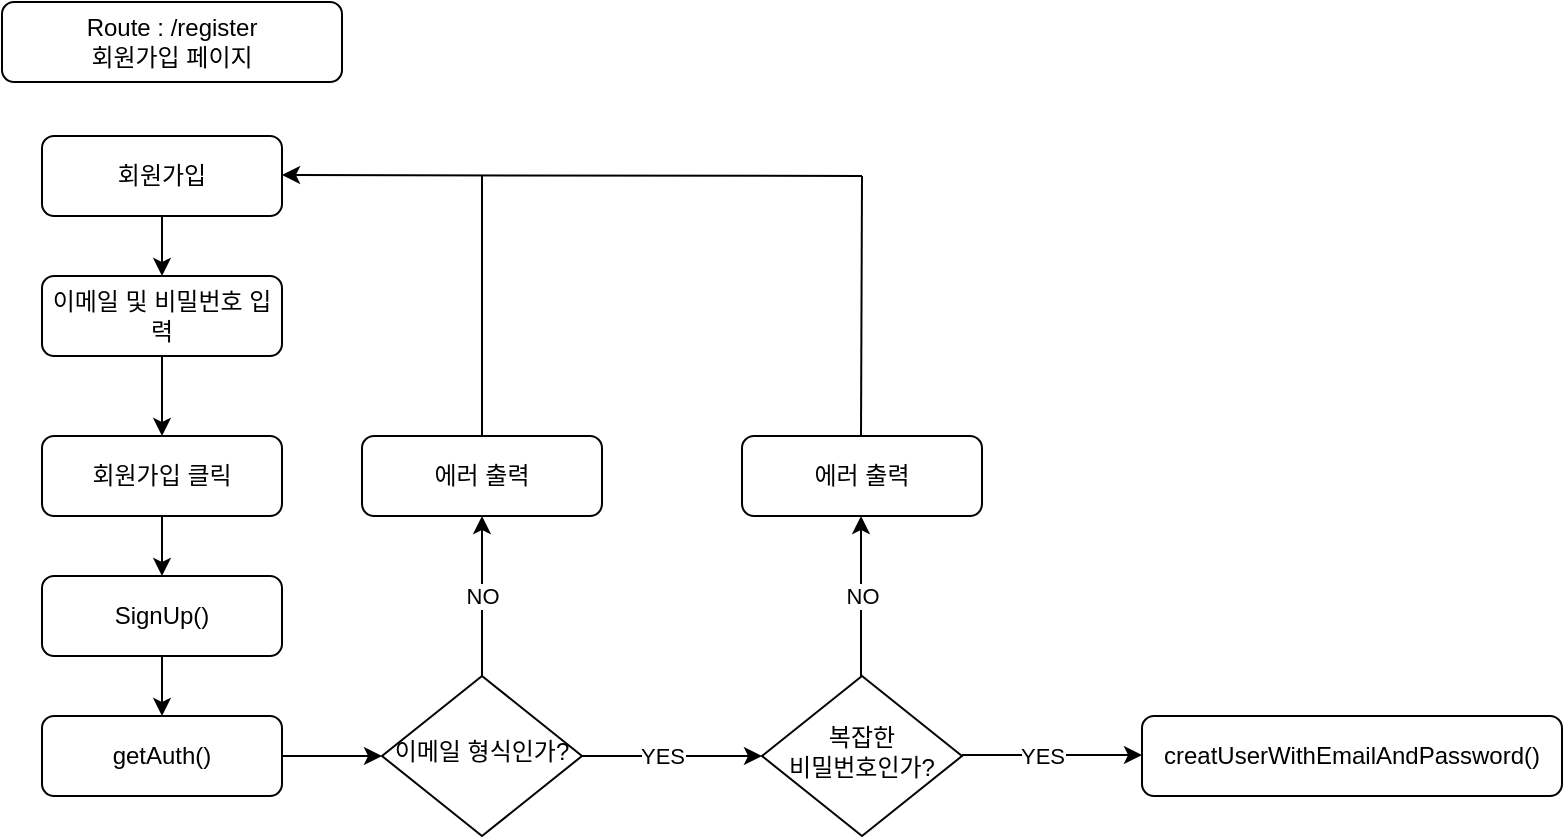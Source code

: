 <mxfile version="16.5.5" type="device"><diagram id="C5RBs43oDa-KdzZeNtuy" name="Page-1"><mxGraphModel dx="850" dy="511" grid="1" gridSize="10" guides="1" tooltips="1" connect="1" arrows="1" fold="1" page="1" pageScale="1" pageWidth="827" pageHeight="1169" math="0" shadow="0"><root><mxCell id="WIyWlLk6GJQsqaUBKTNV-0"/><mxCell id="WIyWlLk6GJQsqaUBKTNV-1" parent="WIyWlLk6GJQsqaUBKTNV-0"/><mxCell id="QBFv61r94qQCGJXFquaz-0" value="Route : /register&lt;br&gt;회원가입 페이지" style="rounded=1;whiteSpace=wrap;html=1;fontSize=12;glass=0;strokeWidth=1;shadow=0;" vertex="1" parent="WIyWlLk6GJQsqaUBKTNV-1"><mxGeometry x="60" y="50" width="170" height="40" as="geometry"/></mxCell><mxCell id="QBFv61r94qQCGJXFquaz-1" value="회원가입" style="rounded=1;whiteSpace=wrap;html=1;fontSize=12;glass=0;strokeWidth=1;shadow=0;" vertex="1" parent="WIyWlLk6GJQsqaUBKTNV-1"><mxGeometry x="80" y="117" width="120" height="40" as="geometry"/></mxCell><mxCell id="QBFv61r94qQCGJXFquaz-2" value="이메일 형식인가?" style="rhombus;whiteSpace=wrap;html=1;shadow=0;fontFamily=Helvetica;fontSize=12;align=center;strokeWidth=1;spacing=6;spacingTop=-4;" vertex="1" parent="WIyWlLk6GJQsqaUBKTNV-1"><mxGeometry x="250" y="387" width="100" height="80" as="geometry"/></mxCell><mxCell id="QBFv61r94qQCGJXFquaz-5" value="이메일 및 비밀번호 입력" style="rounded=1;whiteSpace=wrap;html=1;fontSize=12;glass=0;strokeWidth=1;shadow=0;" vertex="1" parent="WIyWlLk6GJQsqaUBKTNV-1"><mxGeometry x="80" y="187" width="120" height="40" as="geometry"/></mxCell><mxCell id="QBFv61r94qQCGJXFquaz-6" value="" style="endArrow=classic;html=1;rounded=0;exitX=0.5;exitY=1;exitDx=0;exitDy=0;entryX=0.5;entryY=0;entryDx=0;entryDy=0;" edge="1" parent="WIyWlLk6GJQsqaUBKTNV-1" source="QBFv61r94qQCGJXFquaz-1" target="QBFv61r94qQCGJXFquaz-5"><mxGeometry width="50" height="50" relative="1" as="geometry"><mxPoint x="130" y="206.5" as="sourcePoint"/><mxPoint x="190" y="206.5" as="targetPoint"/></mxGeometry></mxCell><mxCell id="QBFv61r94qQCGJXFquaz-9" value="" style="endArrow=classic;html=1;rounded=0;exitX=0.5;exitY=1;exitDx=0;exitDy=0;" edge="1" parent="WIyWlLk6GJQsqaUBKTNV-1" source="QBFv61r94qQCGJXFquaz-5"><mxGeometry width="50" height="50" relative="1" as="geometry"><mxPoint x="-50" y="296.5" as="sourcePoint"/><mxPoint x="140" y="267" as="targetPoint"/></mxGeometry></mxCell><mxCell id="QBFv61r94qQCGJXFquaz-10" value="회원가입 클릭" style="rounded=1;whiteSpace=wrap;html=1;fontSize=12;glass=0;strokeWidth=1;shadow=0;" vertex="1" parent="WIyWlLk6GJQsqaUBKTNV-1"><mxGeometry x="80" y="267" width="120" height="40" as="geometry"/></mxCell><mxCell id="QBFv61r94qQCGJXFquaz-12" value="SignUp()" style="rounded=1;whiteSpace=wrap;html=1;fontSize=12;glass=0;strokeWidth=1;shadow=0;" vertex="1" parent="WIyWlLk6GJQsqaUBKTNV-1"><mxGeometry x="80" y="337" width="120" height="40" as="geometry"/></mxCell><mxCell id="QBFv61r94qQCGJXFquaz-13" value="" style="endArrow=classic;html=1;rounded=0;exitX=0.5;exitY=1;exitDx=0;exitDy=0;entryX=0.5;entryY=0;entryDx=0;entryDy=0;" edge="1" parent="WIyWlLk6GJQsqaUBKTNV-1" source="QBFv61r94qQCGJXFquaz-10" target="QBFv61r94qQCGJXFquaz-12"><mxGeometry width="50" height="50" relative="1" as="geometry"><mxPoint x="100" y="357" as="sourcePoint"/><mxPoint x="150" y="307" as="targetPoint"/></mxGeometry></mxCell><mxCell id="QBFv61r94qQCGJXFquaz-14" value="" style="endArrow=classic;html=1;rounded=0;exitX=0.5;exitY=1;exitDx=0;exitDy=0;" edge="1" parent="WIyWlLk6GJQsqaUBKTNV-1" source="QBFv61r94qQCGJXFquaz-12"><mxGeometry width="50" height="50" relative="1" as="geometry"><mxPoint x="260" y="327" as="sourcePoint"/><mxPoint x="140" y="407" as="targetPoint"/></mxGeometry></mxCell><mxCell id="QBFv61r94qQCGJXFquaz-18" value="" style="endArrow=classic;html=1;rounded=0;exitX=1;exitY=0.5;exitDx=0;exitDy=0;" edge="1" parent="WIyWlLk6GJQsqaUBKTNV-1" source="QBFv61r94qQCGJXFquaz-25"><mxGeometry width="50" height="50" relative="1" as="geometry"><mxPoint x="100" y="367" as="sourcePoint"/><mxPoint x="250" y="427" as="targetPoint"/></mxGeometry></mxCell><mxCell id="QBFv61r94qQCGJXFquaz-25" value="getAuth()" style="rounded=1;whiteSpace=wrap;html=1;fontSize=12;glass=0;strokeWidth=1;shadow=0;" vertex="1" parent="WIyWlLk6GJQsqaUBKTNV-1"><mxGeometry x="80" y="407" width="120" height="40" as="geometry"/></mxCell><mxCell id="QBFv61r94qQCGJXFquaz-26" value="" style="endArrow=classic;html=1;rounded=0;exitX=1;exitY=0.5;exitDx=0;exitDy=0;" edge="1" parent="WIyWlLk6GJQsqaUBKTNV-1" source="QBFv61r94qQCGJXFquaz-2"><mxGeometry width="50" height="50" relative="1" as="geometry"><mxPoint x="490" y="437" as="sourcePoint"/><mxPoint x="440" y="427" as="targetPoint"/></mxGeometry></mxCell><mxCell id="QBFv61r94qQCGJXFquaz-27" value="YES&lt;br&gt;" style="edgeLabel;html=1;align=center;verticalAlign=middle;resizable=0;points=[];" vertex="1" connectable="0" parent="QBFv61r94qQCGJXFquaz-26"><mxGeometry x="-0.43" y="3" relative="1" as="geometry"><mxPoint x="14" y="3" as="offset"/></mxGeometry></mxCell><mxCell id="QBFv61r94qQCGJXFquaz-28" value="복잡한&lt;br&gt;비밀번호인가?" style="rhombus;whiteSpace=wrap;html=1;shadow=0;fontFamily=Helvetica;fontSize=12;align=center;strokeWidth=1;spacing=6;spacingTop=-4;" vertex="1" parent="WIyWlLk6GJQsqaUBKTNV-1"><mxGeometry x="440" y="387" width="100" height="80" as="geometry"/></mxCell><mxCell id="QBFv61r94qQCGJXFquaz-29" value="" style="endArrow=classic;html=1;rounded=0;exitX=1;exitY=0.5;exitDx=0;exitDy=0;" edge="1" parent="WIyWlLk6GJQsqaUBKTNV-1"><mxGeometry width="50" height="50" relative="1" as="geometry"><mxPoint x="540" y="426.5" as="sourcePoint"/><mxPoint x="630" y="426.5" as="targetPoint"/></mxGeometry></mxCell><mxCell id="QBFv61r94qQCGJXFquaz-30" value="YES&lt;br&gt;" style="edgeLabel;html=1;align=center;verticalAlign=middle;resizable=0;points=[];" vertex="1" connectable="0" parent="QBFv61r94qQCGJXFquaz-29"><mxGeometry x="-0.43" y="3" relative="1" as="geometry"><mxPoint x="14" y="3" as="offset"/></mxGeometry></mxCell><mxCell id="QBFv61r94qQCGJXFquaz-31" value="creatUserWithEmailAndPassword()" style="rounded=1;whiteSpace=wrap;html=1;fontSize=12;glass=0;strokeWidth=1;shadow=0;" vertex="1" parent="WIyWlLk6GJQsqaUBKTNV-1"><mxGeometry x="630" y="407" width="210" height="40" as="geometry"/></mxCell><mxCell id="QBFv61r94qQCGJXFquaz-32" value="에러 출력" style="rounded=1;whiteSpace=wrap;html=1;fontSize=12;glass=0;strokeWidth=1;shadow=0;" vertex="1" parent="WIyWlLk6GJQsqaUBKTNV-1"><mxGeometry x="240" y="267" width="120" height="40" as="geometry"/></mxCell><mxCell id="QBFv61r94qQCGJXFquaz-33" value="" style="endArrow=classic;html=1;rounded=0;exitX=0.5;exitY=0;exitDx=0;exitDy=0;" edge="1" parent="WIyWlLk6GJQsqaUBKTNV-1"><mxGeometry width="50" height="50" relative="1" as="geometry"><mxPoint x="300" y="387" as="sourcePoint"/><mxPoint x="300" y="307" as="targetPoint"/></mxGeometry></mxCell><mxCell id="QBFv61r94qQCGJXFquaz-34" value="NO&lt;br&gt;" style="edgeLabel;html=1;align=center;verticalAlign=middle;resizable=0;points=[];" vertex="1" connectable="0" parent="QBFv61r94qQCGJXFquaz-33"><mxGeometry x="0.15" y="1" relative="1" as="geometry"><mxPoint x="1" y="6" as="offset"/></mxGeometry></mxCell><mxCell id="QBFv61r94qQCGJXFquaz-36" value="에러 출력" style="rounded=1;whiteSpace=wrap;html=1;fontSize=12;glass=0;strokeWidth=1;shadow=0;" vertex="1" parent="WIyWlLk6GJQsqaUBKTNV-1"><mxGeometry x="430" y="267" width="120" height="40" as="geometry"/></mxCell><mxCell id="QBFv61r94qQCGJXFquaz-38" value="" style="endArrow=classic;html=1;rounded=0;exitX=0.5;exitY=0;exitDx=0;exitDy=0;" edge="1" parent="WIyWlLk6GJQsqaUBKTNV-1"><mxGeometry width="50" height="50" relative="1" as="geometry"><mxPoint x="489.5" y="387" as="sourcePoint"/><mxPoint x="489.5" y="307" as="targetPoint"/></mxGeometry></mxCell><mxCell id="QBFv61r94qQCGJXFquaz-39" value="NO&lt;br&gt;" style="edgeLabel;html=1;align=center;verticalAlign=middle;resizable=0;points=[];" vertex="1" connectable="0" parent="QBFv61r94qQCGJXFquaz-38"><mxGeometry x="0.15" y="1" relative="1" as="geometry"><mxPoint x="1" y="6" as="offset"/></mxGeometry></mxCell><mxCell id="QBFv61r94qQCGJXFquaz-40" value="" style="endArrow=none;html=1;rounded=0;exitX=0.5;exitY=0;exitDx=0;exitDy=0;" edge="1" parent="WIyWlLk6GJQsqaUBKTNV-1" source="QBFv61r94qQCGJXFquaz-32"><mxGeometry width="50" height="50" relative="1" as="geometry"><mxPoint x="410" y="287" as="sourcePoint"/><mxPoint x="300" y="137" as="targetPoint"/></mxGeometry></mxCell><mxCell id="QBFv61r94qQCGJXFquaz-41" value="" style="endArrow=none;html=1;rounded=0;exitX=0.5;exitY=0;exitDx=0;exitDy=0;" edge="1" parent="WIyWlLk6GJQsqaUBKTNV-1"><mxGeometry width="50" height="50" relative="1" as="geometry"><mxPoint x="489.5" y="267" as="sourcePoint"/><mxPoint x="490" y="137" as="targetPoint"/></mxGeometry></mxCell><mxCell id="QBFv61r94qQCGJXFquaz-42" value="" style="endArrow=classic;html=1;rounded=0;entryX=1;entryY=0.5;entryDx=0;entryDy=0;" edge="1" parent="WIyWlLk6GJQsqaUBKTNV-1"><mxGeometry width="50" height="50" relative="1" as="geometry"><mxPoint x="490" y="137" as="sourcePoint"/><mxPoint x="200" y="136.5" as="targetPoint"/></mxGeometry></mxCell></root></mxGraphModel></diagram></mxfile>